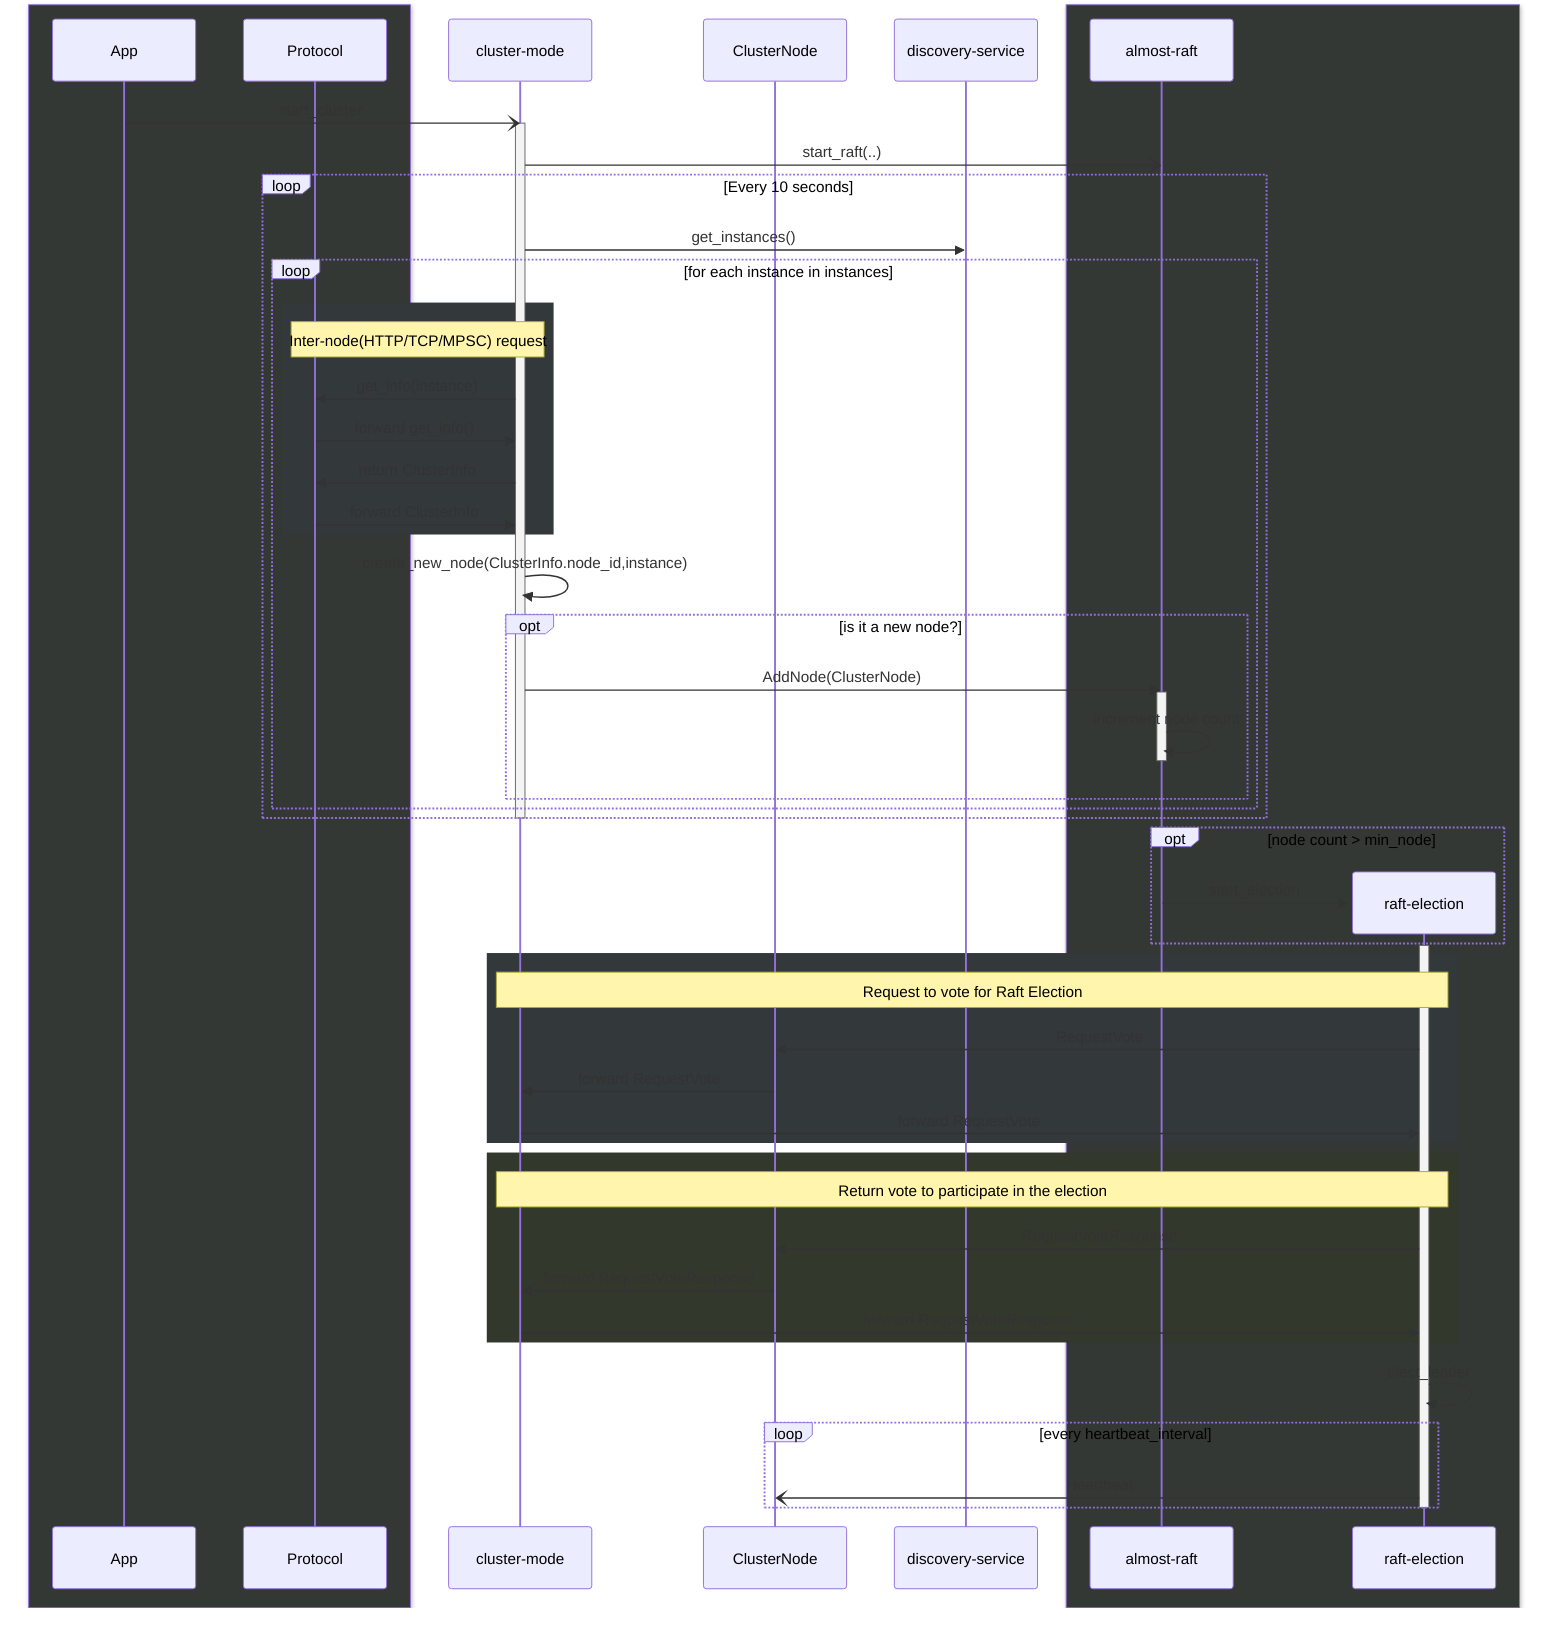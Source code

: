 sequenceDiagram
%%    Kubernetes->>DiscoveryService: start
    participant App
    participant Protocol
    participant cluster-mode
%%    participant Node as ClusterNode
%%    participant Protocol
    App-)cluster-mode:start_cluster
    activate cluster-mode
    participant Node as ClusterNode
%%    cluster-mode->>Node:init
    box rgb(51,56,52)
        participant Protocol
        participant App
    end
    participant discovery-service
    participant almost-raft
    cluster-mode-)almost-raft:start_raft(..)
%%    activate almost-raft
    loop Every 10 seconds
        cluster-mode->>discovery-service:get_instances()
        loop for each instance in instances
            rect rgb(51,56,58)
                Note over Protocol, cluster-mode: Inter-node(HTTP/TCP/MPSC) request
                cluster-mode->>Protocol:get_info(instance)
                Protocol->>cluster-mode: forward get_info()
                cluster-mode->>Protocol:return ClusterInfo
                Protocol->>cluster-mode:forward ClusterInfo
            end
            cluster-mode->>cluster-mode:create_new_node(ClusterInfo.node_id,instance)
            opt is it a new node?
                cluster-mode->>almost-raft:AddNode(ClusterNode)
                activate almost-raft
                almost-raft->>almost-raft:increment node count
                deactivate almost-raft
            end
        end
    end
    deactivate cluster-mode
    opt node count > min_node
        create participant raft-election
        almost-raft->>raft-election:start_election
    end
    box rgb(51,56,52)
        participant almost-raft
        participant raft-election
    end
    activate raft-election
    rect rgb(51,56,58)
        Note over cluster-mode,raft-election: Request to vote for Raft Election
        raft-election->>Node:RequestVote
        Node->>cluster-mode:forward RequestVote
        cluster-mode->>raft-election:forward RequestVote
    end
    rect rgb(51,56,45)
        Note over cluster-mode,raft-election: Return vote to participate in the election
        raft-election->>Node:RequestVoteResponse
        Node->>cluster-mode:forward RequestVoteResponse
        cluster-mode->>raft-election:forward RequestVoteResponse
    end
    raft-election-->>raft-election:elect_leader
    loop every heartbeat_interval
        raft-election-)Node:Heartbeat

    end
    deactivate raft-election
    destroy raft_election